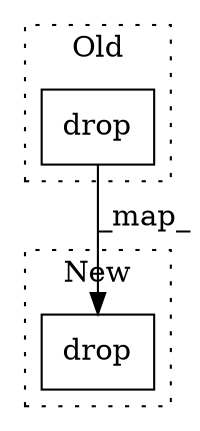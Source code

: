 digraph G {
subgraph cluster0 {
1 [label="drop" a="32" s="2024,2053" l="5,1" shape="box"];
label = "Old";
style="dotted";
}
subgraph cluster1 {
2 [label="drop" a="32" s="2088,2117" l="5,1" shape="box"];
label = "New";
style="dotted";
}
1 -> 2 [label="_map_"];
}